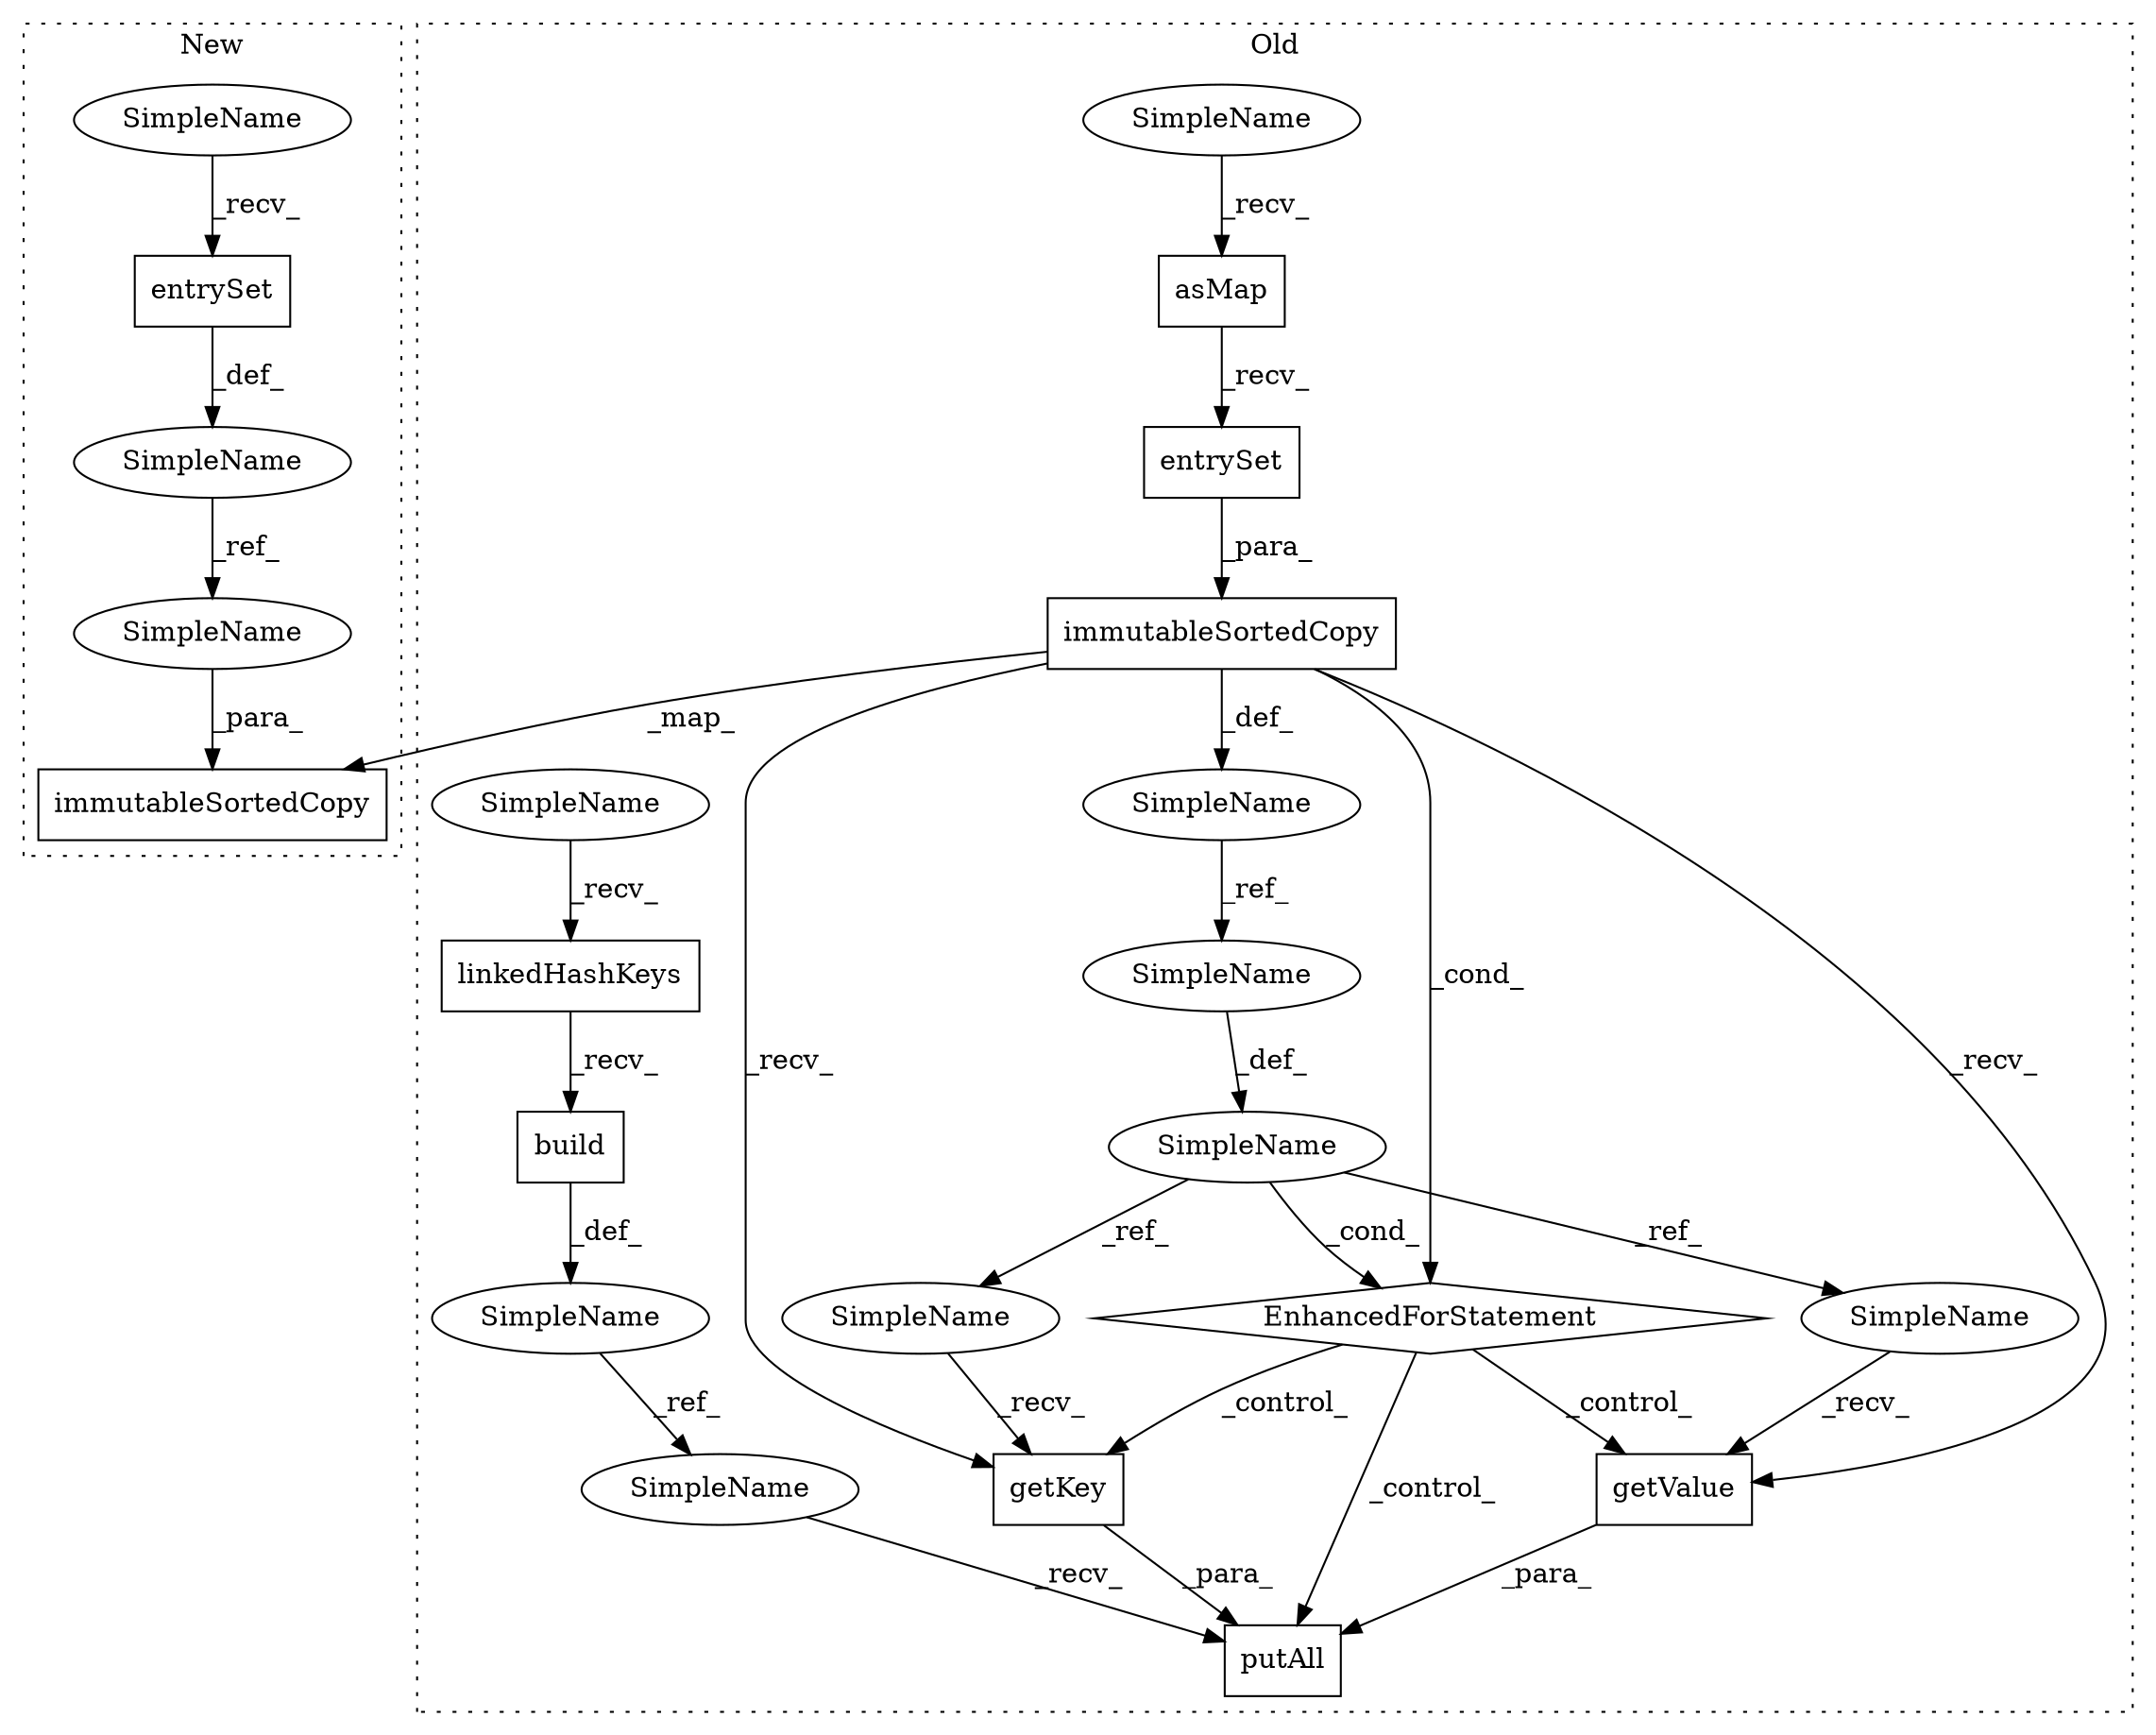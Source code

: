 digraph G {
subgraph cluster0 {
1 [label="immutableSortedCopy" a="32" s="9944,9998" l="20,1" shape="box"];
4 [label="SimpleName" a="42" s="10042" l="5" shape="ellipse"];
5 [label="getValue" a="32" s="10111" l="10" shape="box"];
6 [label="getKey" a="32" s="10095" l="8" shape="box"];
7 [label="entrySet" a="32" s="9988" l="10" shape="box"];
9 [label="asMap" a="32" s="9980" l="7" shape="box"];
10 [label="EnhancedForStatement" a="70" s="10009,10057" l="5,2" shape="diamond"];
11 [label="putAll" a="32" s="10082,10121" l="7,1" shape="box"];
12 [label="linkedHashKeys" a="32" s="9755" l="16" shape="box"];
13 [label="build" a="32" s="9796" l="7" shape="box"];
14 [label="SimpleName" a="42" s="9714" l="10" shape="ellipse"];
15 [label="SimpleName" a="42" s="9847" l="7" shape="ellipse"];
16 [label="SimpleName" a="42" s="9964" l="15" shape="ellipse"];
18 [label="SimpleName" a="42" s="10089" l="5" shape="ellipse"];
19 [label="SimpleName" a="42" s="10105" l="5" shape="ellipse"];
20 [label="SimpleName" a="42" s="9739" l="15" shape="ellipse"];
21 [label="SimpleName" a="42" s="10071" l="10" shape="ellipse"];
22 [label="SimpleName" a="42" s="10050" l="7" shape="ellipse"];
label = "Old";
style="dotted";
}
subgraph cluster1 {
2 [label="immutableSortedCopy" a="32" s="10325,10355" l="20,1" shape="box"];
3 [label="SimpleName" a="42" s="10192" l="10" shape="ellipse"];
8 [label="entrySet" a="32" s="10216" l="10" shape="box"];
17 [label="SimpleName" a="42" s="10205" l="10" shape="ellipse"];
23 [label="SimpleName" a="42" s="10345" l="10" shape="ellipse"];
label = "New";
style="dotted";
}
1 -> 5 [label="_recv_"];
1 -> 10 [label="_cond_"];
1 -> 2 [label="_map_"];
1 -> 6 [label="_recv_"];
1 -> 15 [label="_def_"];
3 -> 23 [label="_ref_"];
4 -> 10 [label="_cond_"];
4 -> 19 [label="_ref_"];
4 -> 18 [label="_ref_"];
5 -> 11 [label="_para_"];
6 -> 11 [label="_para_"];
7 -> 1 [label="_para_"];
8 -> 3 [label="_def_"];
9 -> 7 [label="_recv_"];
10 -> 11 [label="_control_"];
10 -> 6 [label="_control_"];
10 -> 5 [label="_control_"];
12 -> 13 [label="_recv_"];
13 -> 14 [label="_def_"];
14 -> 21 [label="_ref_"];
15 -> 22 [label="_ref_"];
16 -> 9 [label="_recv_"];
17 -> 8 [label="_recv_"];
18 -> 6 [label="_recv_"];
19 -> 5 [label="_recv_"];
20 -> 12 [label="_recv_"];
21 -> 11 [label="_recv_"];
22 -> 4 [label="_def_"];
23 -> 2 [label="_para_"];
}